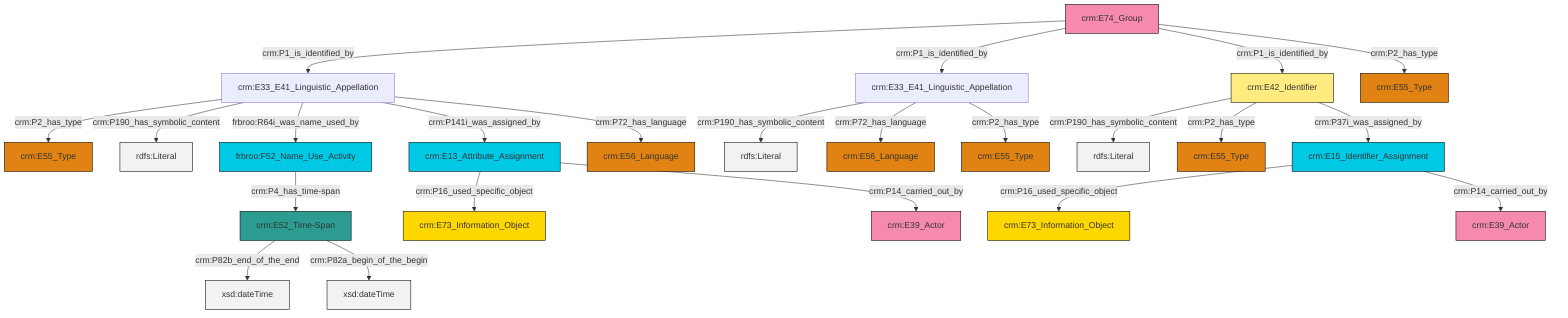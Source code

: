 graph TD
classDef Literal fill:#f2f2f2,stroke:#000000;
classDef CRM_Entity fill:#FFFFFF,stroke:#000000;
classDef Temporal_Entity fill:#00C9E6, stroke:#000000;
classDef Type fill:#E18312, stroke:#000000;
classDef Time-Span fill:#2C9C91, stroke:#000000;
classDef Appellation fill:#FFEB7F, stroke:#000000;
classDef Place fill:#008836, stroke:#000000;
classDef Persistent_Item fill:#B266B2, stroke:#000000;
classDef Conceptual_Object fill:#FFD700, stroke:#000000;
classDef Physical_Thing fill:#D2B48C, stroke:#000000;
classDef Actor fill:#f58aad, stroke:#000000;
classDef PC_Classes fill:#4ce600, stroke:#000000;
classDef Multi fill:#cccccc,stroke:#000000;

0["crm:E33_E41_Linguistic_Appellation"]:::Default -->|crm:P2_has_type| 1["crm:E55_Type"]:::Type
4["crm:E33_E41_Linguistic_Appellation"]:::Default -->|crm:P190_has_symbolic_content| 5[rdfs:Literal]:::Literal
7["crm:E15_Identifier_Assignment"]:::Temporal_Entity -->|crm:P16_used_specific_object| 8["crm:E73_Information_Object"]:::Conceptual_Object
0["crm:E33_E41_Linguistic_Appellation"]:::Default -->|crm:P190_has_symbolic_content| 12[rdfs:Literal]:::Literal
13["crm:E42_Identifier"]:::Appellation -->|crm:P190_has_symbolic_content| 14[rdfs:Literal]:::Literal
13["crm:E42_Identifier"]:::Appellation -->|crm:P2_has_type| 15["crm:E55_Type"]:::Type
7["crm:E15_Identifier_Assignment"]:::Temporal_Entity -->|crm:P14_carried_out_by| 16["crm:E39_Actor"]:::Actor
17["crm:E74_Group"]:::Actor -->|crm:P1_is_identified_by| 0["crm:E33_E41_Linguistic_Appellation"]:::Default
18["frbroo:F52_Name_Use_Activity"]:::Temporal_Entity -->|crm:P4_has_time-span| 19["crm:E52_Time-Span"]:::Time-Span
2["crm:E13_Attribute_Assignment"]:::Temporal_Entity -->|crm:P16_used_specific_object| 20["crm:E73_Information_Object"]:::Conceptual_Object
0["crm:E33_E41_Linguistic_Appellation"]:::Default -->|frbroo:R64i_was_name_used_by| 18["frbroo:F52_Name_Use_Activity"]:::Temporal_Entity
2["crm:E13_Attribute_Assignment"]:::Temporal_Entity -->|crm:P14_carried_out_by| 10["crm:E39_Actor"]:::Actor
4["crm:E33_E41_Linguistic_Appellation"]:::Default -->|crm:P72_has_language| 23["crm:E56_Language"]:::Type
17["crm:E74_Group"]:::Actor -->|crm:P1_is_identified_by| 4["crm:E33_E41_Linguistic_Appellation"]:::Default
0["crm:E33_E41_Linguistic_Appellation"]:::Default -->|crm:P141i_was_assigned_by| 2["crm:E13_Attribute_Assignment"]:::Temporal_Entity
17["crm:E74_Group"]:::Actor -->|crm:P1_is_identified_by| 13["crm:E42_Identifier"]:::Appellation
19["crm:E52_Time-Span"]:::Time-Span -->|crm:P82b_end_of_the_end| 33[xsd:dateTime]:::Literal
0["crm:E33_E41_Linguistic_Appellation"]:::Default -->|crm:P72_has_language| 24["crm:E56_Language"]:::Type
4["crm:E33_E41_Linguistic_Appellation"]:::Default -->|crm:P2_has_type| 36["crm:E55_Type"]:::Type
19["crm:E52_Time-Span"]:::Time-Span -->|crm:P82a_begin_of_the_begin| 38[xsd:dateTime]:::Literal
13["crm:E42_Identifier"]:::Appellation -->|crm:P37i_was_assigned_by| 7["crm:E15_Identifier_Assignment"]:::Temporal_Entity
17["crm:E74_Group"]:::Actor -->|crm:P2_has_type| 34["crm:E55_Type"]:::Type